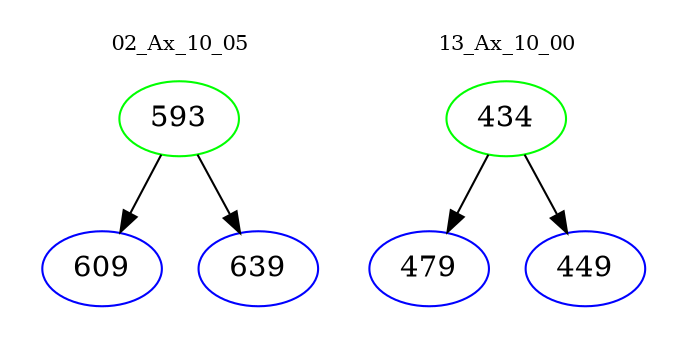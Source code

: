 digraph{
subgraph cluster_0 {
color = white
label = "02_Ax_10_05";
fontsize=10;
T0_593 [label="593", color="green"]
T0_593 -> T0_609 [color="black"]
T0_609 [label="609", color="blue"]
T0_593 -> T0_639 [color="black"]
T0_639 [label="639", color="blue"]
}
subgraph cluster_1 {
color = white
label = "13_Ax_10_00";
fontsize=10;
T1_434 [label="434", color="green"]
T1_434 -> T1_479 [color="black"]
T1_479 [label="479", color="blue"]
T1_434 -> T1_449 [color="black"]
T1_449 [label="449", color="blue"]
}
}

